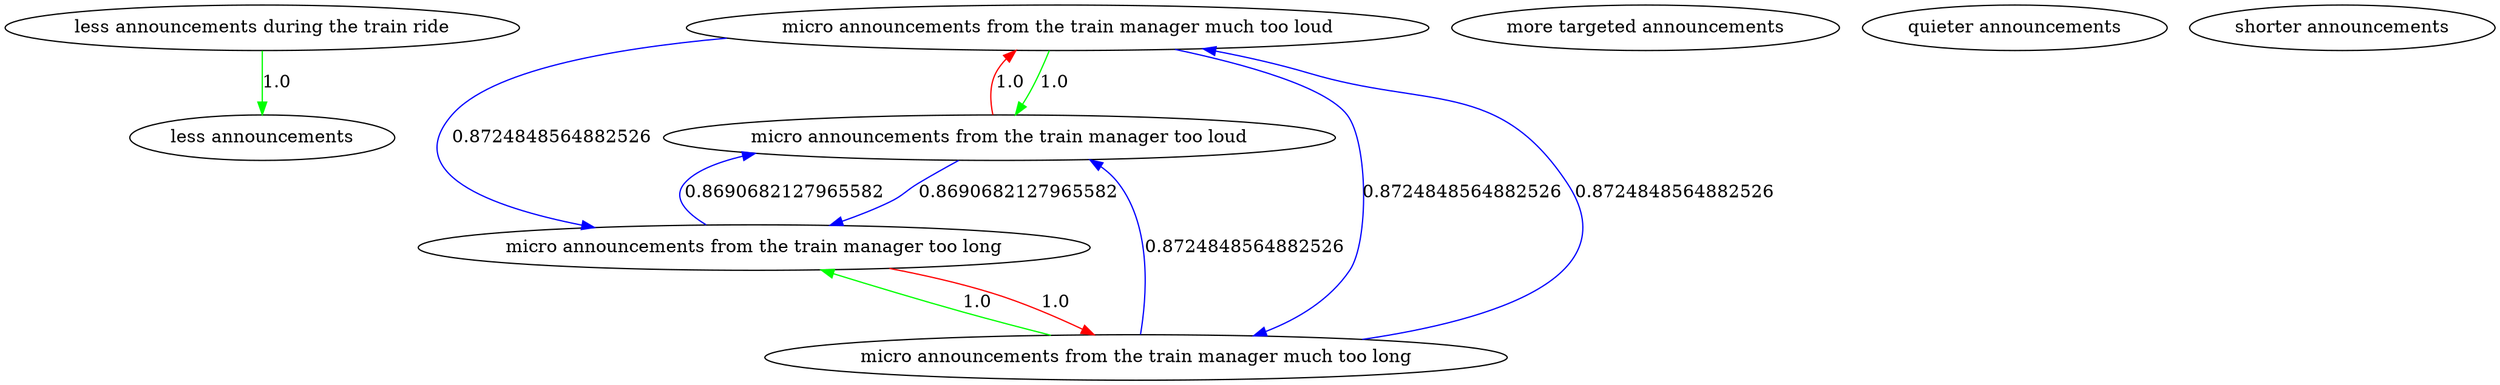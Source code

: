 digraph rawGraph {
"less announcements during the train ride";"less announcements";"micro announcements from the train manager much too loud";"micro announcements from the train manager too loud";"micro announcements from the train manager much too long";"micro announcements from the train manager too long";"more targeted announcements";"quieter announcements";"shorter announcements";"less announcements during the train ride" -> "less announcements" [label=1.0] [color=green]
"micro announcements from the train manager much too loud" -> "micro announcements from the train manager too loud" [label=1.0] [color=green]
"micro announcements from the train manager too loud" -> "micro announcements from the train manager much too loud" [label=1.0] [color=red]
"micro announcements from the train manager much too long" -> "micro announcements from the train manager too long" [label=1.0] [color=green]
"micro announcements from the train manager too long" -> "micro announcements from the train manager much too long" [label=1.0] [color=red]
"micro announcements from the train manager too loud" -> "micro announcements from the train manager too long" [label=0.8690682127965582] [color=blue]
"micro announcements from the train manager too long" -> "micro announcements from the train manager too loud" [label=0.8690682127965582] [color=blue]
"micro announcements from the train manager much too loud" -> "micro announcements from the train manager much too long" [label=0.8724848564882526] [color=blue]
"micro announcements from the train manager much too long" -> "micro announcements from the train manager much too loud" [label=0.8724848564882526] [color=blue]
"micro announcements from the train manager much too loud" -> "micro announcements from the train manager too long" [label=0.8724848564882526] [color=blue]
"micro announcements from the train manager much too long" -> "micro announcements from the train manager too loud" [label=0.8724848564882526] [color=blue]
}